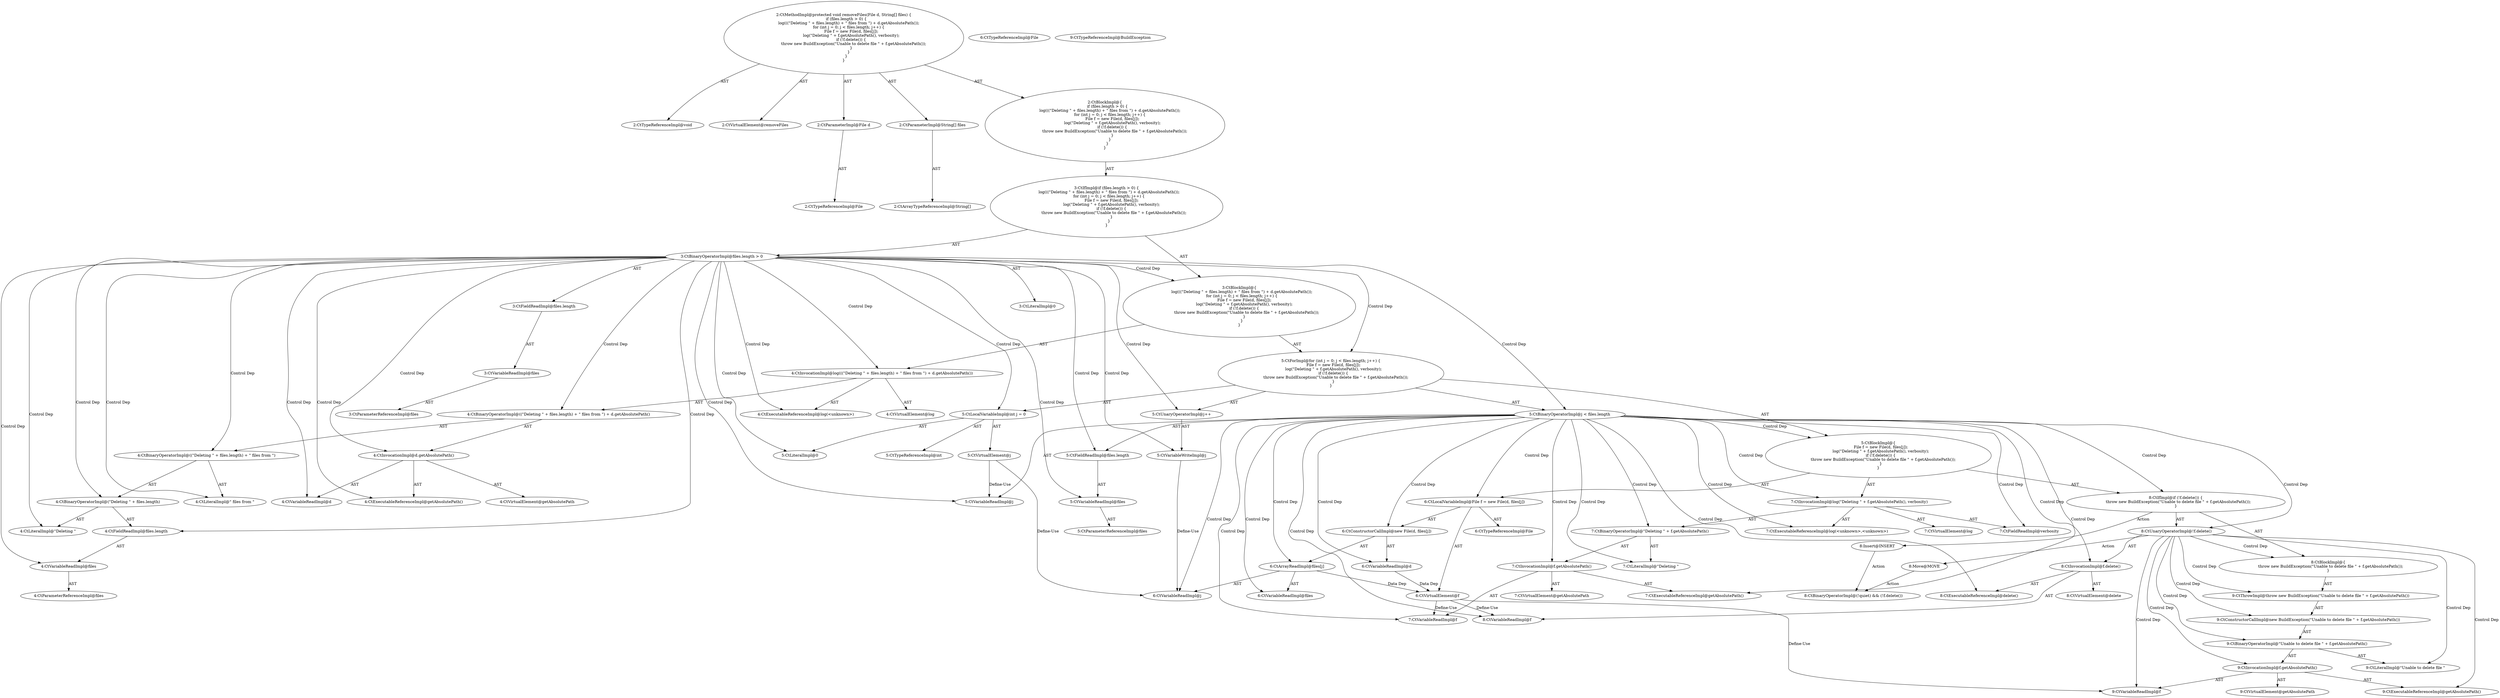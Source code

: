digraph "removeFiles#?,File,String[]" {
0 [label="2:CtTypeReferenceImpl@void" shape=ellipse]
1 [label="2:CtVirtualElement@removeFiles" shape=ellipse]
2 [label="2:CtParameterImpl@File d" shape=ellipse]
3 [label="2:CtTypeReferenceImpl@File" shape=ellipse]
4 [label="2:CtParameterImpl@String[] files" shape=ellipse]
5 [label="2:CtArrayTypeReferenceImpl@String[]" shape=ellipse]
6 [label="3:CtVariableReadImpl@files" shape=ellipse]
7 [label="3:CtParameterReferenceImpl@files" shape=ellipse]
8 [label="3:CtFieldReadImpl@files.length" shape=ellipse]
9 [label="3:CtLiteralImpl@0" shape=ellipse]
10 [label="3:CtBinaryOperatorImpl@files.length > 0" shape=ellipse]
11 [label="4:CtExecutableReferenceImpl@log(<unknown>)" shape=ellipse]
12 [label="4:CtVirtualElement@log" shape=ellipse]
13 [label="4:CtLiteralImpl@\"Deleting \"" shape=ellipse]
14 [label="4:CtVariableReadImpl@files" shape=ellipse]
15 [label="4:CtParameterReferenceImpl@files" shape=ellipse]
16 [label="4:CtFieldReadImpl@files.length" shape=ellipse]
17 [label="4:CtBinaryOperatorImpl@(\"Deleting \" + files.length)" shape=ellipse]
18 [label="4:CtLiteralImpl@\" files from \"" shape=ellipse]
19 [label="4:CtBinaryOperatorImpl@((\"Deleting \" + files.length) + \" files from \")" shape=ellipse]
20 [label="4:CtExecutableReferenceImpl@getAbsolutePath()" shape=ellipse]
21 [label="4:CtVirtualElement@getAbsolutePath" shape=ellipse]
22 [label="4:CtVariableReadImpl@d" shape=ellipse]
23 [label="4:CtInvocationImpl@d.getAbsolutePath()" shape=ellipse]
24 [label="4:CtBinaryOperatorImpl@((\"Deleting \" + files.length) + \" files from \") + d.getAbsolutePath()" shape=ellipse]
25 [label="4:CtInvocationImpl@log(((\"Deleting \" + files.length) + \" files from \") + d.getAbsolutePath())" shape=ellipse]
26 [label="5:CtTypeReferenceImpl@int" shape=ellipse]
27 [label="5:CtLiteralImpl@0" shape=ellipse]
28 [label="5:CtVirtualElement@j" shape=ellipse]
29 [label="5:CtLocalVariableImpl@int j = 0" shape=ellipse]
30 [label="5:CtVariableReadImpl@j" shape=ellipse]
31 [label="5:CtVariableReadImpl@files" shape=ellipse]
32 [label="5:CtParameterReferenceImpl@files" shape=ellipse]
33 [label="5:CtFieldReadImpl@files.length" shape=ellipse]
34 [label="5:CtBinaryOperatorImpl@j < files.length" shape=ellipse]
35 [label="5:CtVariableWriteImpl@j" shape=ellipse]
36 [label="5:CtUnaryOperatorImpl@j++" shape=ellipse]
37 [label="6:CtTypeReferenceImpl@File" shape=ellipse]
38 [label="6:CtTypeReferenceImpl@File" shape=ellipse]
39 [label="6:CtVariableReadImpl@d" shape=ellipse]
40 [label="6:CtVariableReadImpl@files" shape=ellipse]
41 [label="6:CtVariableReadImpl@j" shape=ellipse]
42 [label="6:CtArrayReadImpl@files[j]" shape=ellipse]
43 [label="6:CtConstructorCallImpl@new File(d, files[j])" shape=ellipse]
44 [label="6:CtVirtualElement@f" shape=ellipse]
45 [label="6:CtLocalVariableImpl@File f = new File(d, files[j])" shape=ellipse]
46 [label="7:CtExecutableReferenceImpl@log(<unknown>,<unknown>)" shape=ellipse]
47 [label="7:CtVirtualElement@log" shape=ellipse]
48 [label="7:CtLiteralImpl@\"Deleting \"" shape=ellipse]
49 [label="7:CtExecutableReferenceImpl@getAbsolutePath()" shape=ellipse]
50 [label="7:CtVirtualElement@getAbsolutePath" shape=ellipse]
51 [label="7:CtVariableReadImpl@f" shape=ellipse]
52 [label="7:CtInvocationImpl@f.getAbsolutePath()" shape=ellipse]
53 [label="7:CtBinaryOperatorImpl@\"Deleting \" + f.getAbsolutePath()" shape=ellipse]
54 [label="7:CtFieldReadImpl@verbosity" shape=ellipse]
55 [label="7:CtInvocationImpl@log(\"Deleting \" + f.getAbsolutePath(), verbosity)" shape=ellipse]
56 [label="8:CtExecutableReferenceImpl@delete()" shape=ellipse]
57 [label="8:CtVirtualElement@delete" shape=ellipse]
58 [label="8:CtVariableReadImpl@f" shape=ellipse]
59 [label="8:CtInvocationImpl@f.delete()" shape=ellipse]
60 [label="8:CtUnaryOperatorImpl@!f.delete()" shape=ellipse]
61 [label="9:CtTypeReferenceImpl@BuildException" shape=ellipse]
62 [label="9:CtLiteralImpl@\"Unable to delete file \"" shape=ellipse]
63 [label="9:CtExecutableReferenceImpl@getAbsolutePath()" shape=ellipse]
64 [label="9:CtVirtualElement@getAbsolutePath" shape=ellipse]
65 [label="9:CtVariableReadImpl@f" shape=ellipse]
66 [label="9:CtInvocationImpl@f.getAbsolutePath()" shape=ellipse]
67 [label="9:CtBinaryOperatorImpl@\"Unable to delete file \" + f.getAbsolutePath()" shape=ellipse]
68 [label="9:CtConstructorCallImpl@new BuildException(\"Unable to delete file \" + f.getAbsolutePath())" shape=ellipse]
69 [label="9:CtThrowImpl@throw new BuildException(\"Unable to delete file \" + f.getAbsolutePath())" shape=ellipse]
70 [label="8:CtBlockImpl@\{
    throw new BuildException(\"Unable to delete file \" + f.getAbsolutePath());
\}" shape=ellipse]
71 [label="8:CtIfImpl@if (!f.delete()) \{
    throw new BuildException(\"Unable to delete file \" + f.getAbsolutePath());
\}" shape=ellipse]
72 [label="5:CtBlockImpl@\{
    File f = new File(d, files[j]);
    log(\"Deleting \" + f.getAbsolutePath(), verbosity);
    if (!f.delete()) \{
        throw new BuildException(\"Unable to delete file \" + f.getAbsolutePath());
    \}
\}" shape=ellipse]
73 [label="5:CtForImpl@for (int j = 0; j < files.length; j++) \{
    File f = new File(d, files[j]);
    log(\"Deleting \" + f.getAbsolutePath(), verbosity);
    if (!f.delete()) \{
        throw new BuildException(\"Unable to delete file \" + f.getAbsolutePath());
    \}
\}" shape=ellipse]
74 [label="3:CtBlockImpl@\{
    log(((\"Deleting \" + files.length) + \" files from \") + d.getAbsolutePath());
    for (int j = 0; j < files.length; j++) \{
        File f = new File(d, files[j]);
        log(\"Deleting \" + f.getAbsolutePath(), verbosity);
        if (!f.delete()) \{
            throw new BuildException(\"Unable to delete file \" + f.getAbsolutePath());
        \}
    \}
\}" shape=ellipse]
75 [label="3:CtIfImpl@if (files.length > 0) \{
    log(((\"Deleting \" + files.length) + \" files from \") + d.getAbsolutePath());
    for (int j = 0; j < files.length; j++) \{
        File f = new File(d, files[j]);
        log(\"Deleting \" + f.getAbsolutePath(), verbosity);
        if (!f.delete()) \{
            throw new BuildException(\"Unable to delete file \" + f.getAbsolutePath());
        \}
    \}
\}" shape=ellipse]
76 [label="2:CtBlockImpl@\{
    if (files.length > 0) \{
        log(((\"Deleting \" + files.length) + \" files from \") + d.getAbsolutePath());
        for (int j = 0; j < files.length; j++) \{
            File f = new File(d, files[j]);
            log(\"Deleting \" + f.getAbsolutePath(), verbosity);
            if (!f.delete()) \{
                throw new BuildException(\"Unable to delete file \" + f.getAbsolutePath());
            \}
        \}
    \}
\}" shape=ellipse]
77 [label="2:CtMethodImpl@protected void removeFiles(File d, String[] files) \{
    if (files.length > 0) \{
        log(((\"Deleting \" + files.length) + \" files from \") + d.getAbsolutePath());
        for (int j = 0; j < files.length; j++) \{
            File f = new File(d, files[j]);
            log(\"Deleting \" + f.getAbsolutePath(), verbosity);
            if (!f.delete()) \{
                throw new BuildException(\"Unable to delete file \" + f.getAbsolutePath());
            \}
        \}
    \}
\}" shape=ellipse]
78 [label="8:Insert@INSERT" shape=ellipse]
79 [label="8:CtBinaryOperatorImpl@(!quiet) && (!f.delete())" shape=ellipse]
80 [label="8:Move@MOVE" shape=ellipse]
2 -> 3 [label="AST"];
4 -> 5 [label="AST"];
6 -> 7 [label="AST"];
8 -> 6 [label="AST"];
10 -> 8 [label="AST"];
10 -> 9 [label="AST"];
10 -> 74 [label="Control Dep"];
10 -> 25 [label="Control Dep"];
10 -> 11 [label="Control Dep"];
10 -> 24 [label="Control Dep"];
10 -> 19 [label="Control Dep"];
10 -> 17 [label="Control Dep"];
10 -> 13 [label="Control Dep"];
10 -> 16 [label="Control Dep"];
10 -> 14 [label="Control Dep"];
10 -> 18 [label="Control Dep"];
10 -> 23 [label="Control Dep"];
10 -> 20 [label="Control Dep"];
10 -> 22 [label="Control Dep"];
10 -> 73 [label="Control Dep"];
10 -> 29 [label="Control Dep"];
10 -> 27 [label="Control Dep"];
10 -> 34 [label="Control Dep"];
10 -> 30 [label="Control Dep"];
10 -> 33 [label="Control Dep"];
10 -> 31 [label="Control Dep"];
10 -> 36 [label="Control Dep"];
10 -> 35 [label="Control Dep"];
14 -> 15 [label="AST"];
16 -> 14 [label="AST"];
17 -> 13 [label="AST"];
17 -> 16 [label="AST"];
19 -> 17 [label="AST"];
19 -> 18 [label="AST"];
23 -> 21 [label="AST"];
23 -> 22 [label="AST"];
23 -> 20 [label="AST"];
24 -> 19 [label="AST"];
24 -> 23 [label="AST"];
25 -> 12 [label="AST"];
25 -> 11 [label="AST"];
25 -> 24 [label="AST"];
28 -> 30 [label="Define-Use"];
28 -> 41 [label="Define-Use"];
29 -> 28 [label="AST"];
29 -> 26 [label="AST"];
29 -> 27 [label="AST"];
31 -> 32 [label="AST"];
33 -> 31 [label="AST"];
34 -> 30 [label="AST"];
34 -> 33 [label="AST"];
34 -> 72 [label="Control Dep"];
34 -> 45 [label="Control Dep"];
34 -> 43 [label="Control Dep"];
34 -> 39 [label="Control Dep"];
34 -> 42 [label="Control Dep"];
34 -> 40 [label="Control Dep"];
34 -> 41 [label="Control Dep"];
34 -> 55 [label="Control Dep"];
34 -> 46 [label="Control Dep"];
34 -> 53 [label="Control Dep"];
34 -> 48 [label="Control Dep"];
34 -> 52 [label="Control Dep"];
34 -> 49 [label="Control Dep"];
34 -> 51 [label="Control Dep"];
34 -> 54 [label="Control Dep"];
34 -> 71 [label="Control Dep"];
34 -> 60 [label="Control Dep"];
34 -> 59 [label="Control Dep"];
34 -> 56 [label="Control Dep"];
34 -> 58 [label="Control Dep"];
35 -> 41 [label="Define-Use"];
36 -> 35 [label="AST"];
39 -> 44 [label="Data Dep"];
42 -> 40 [label="AST"];
42 -> 41 [label="AST"];
42 -> 44 [label="Data Dep"];
43 -> 39 [label="AST"];
43 -> 42 [label="AST"];
44 -> 51 [label="Define-Use"];
44 -> 58 [label="Define-Use"];
44 -> 65 [label="Define-Use"];
45 -> 44 [label="AST"];
45 -> 37 [label="AST"];
45 -> 43 [label="AST"];
52 -> 50 [label="AST"];
52 -> 51 [label="AST"];
52 -> 49 [label="AST"];
53 -> 48 [label="AST"];
53 -> 52 [label="AST"];
55 -> 47 [label="AST"];
55 -> 46 [label="AST"];
55 -> 53 [label="AST"];
55 -> 54 [label="AST"];
59 -> 57 [label="AST"];
59 -> 58 [label="AST"];
59 -> 56 [label="AST"];
60 -> 59 [label="AST"];
60 -> 70 [label="Control Dep"];
60 -> 69 [label="Control Dep"];
60 -> 68 [label="Control Dep"];
60 -> 67 [label="Control Dep"];
60 -> 62 [label="Control Dep"];
60 -> 66 [label="Control Dep"];
60 -> 63 [label="Control Dep"];
60 -> 65 [label="Control Dep"];
60 -> 80 [label="Action"];
66 -> 64 [label="AST"];
66 -> 65 [label="AST"];
66 -> 63 [label="AST"];
67 -> 62 [label="AST"];
67 -> 66 [label="AST"];
68 -> 67 [label="AST"];
69 -> 68 [label="AST"];
70 -> 69 [label="AST"];
71 -> 60 [label="AST"];
71 -> 70 [label="AST"];
71 -> 78 [label="Action"];
72 -> 45 [label="AST"];
72 -> 55 [label="AST"];
72 -> 71 [label="AST"];
73 -> 29 [label="AST"];
73 -> 34 [label="AST"];
73 -> 36 [label="AST"];
73 -> 72 [label="AST"];
74 -> 25 [label="AST"];
74 -> 73 [label="AST"];
75 -> 10 [label="AST"];
75 -> 74 [label="AST"];
76 -> 75 [label="AST"];
77 -> 1 [label="AST"];
77 -> 0 [label="AST"];
77 -> 2 [label="AST"];
77 -> 4 [label="AST"];
77 -> 76 [label="AST"];
78 -> 79 [label="Action"];
80 -> 79 [label="Action"];
}